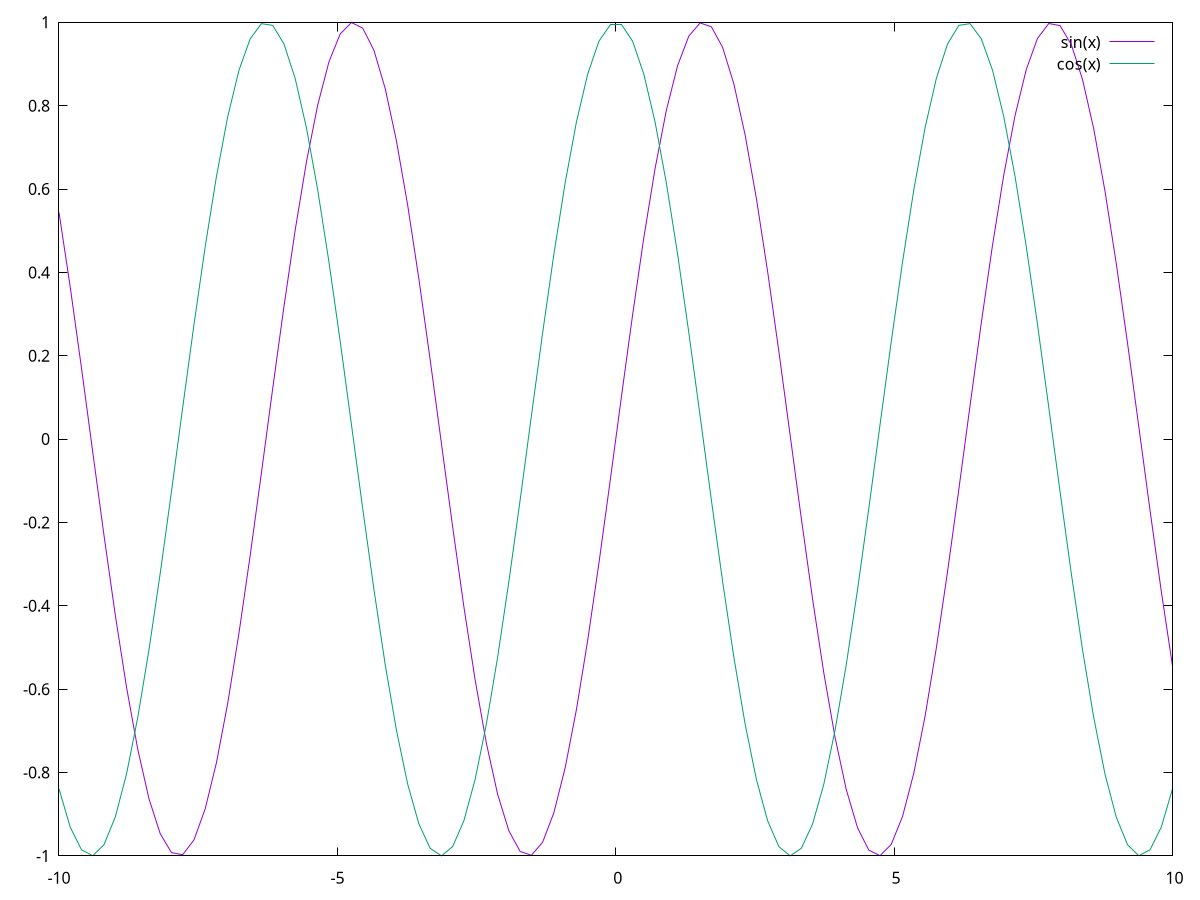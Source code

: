 set terminal pdf font ",10" linewidth 3
set output 'example2-gnuplottex-fig1.pdf'
    plot sin(x), cos(x)
